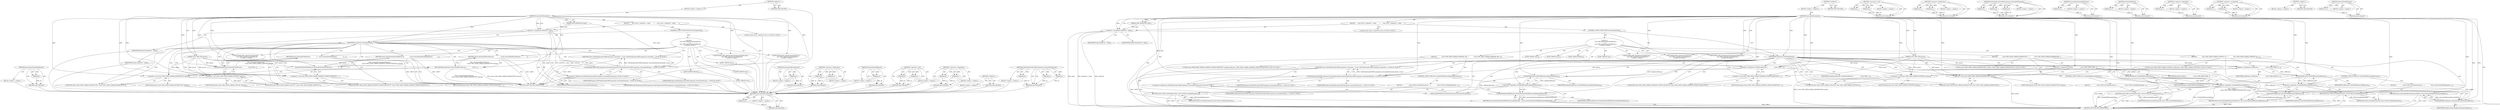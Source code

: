 digraph "internalSetVp8Params" {
vulnerable_89 [label=<(METHOD,internalSetAndroidVp8Params)>];
vulnerable_90 [label=<(PARAM,p1)>];
vulnerable_91 [label=<(BLOCK,&lt;empty&gt;,&lt;empty&gt;)>];
vulnerable_92 [label=<(METHOD_RETURN,ANY)>];
vulnerable_6 [label=<(METHOD,&lt;global&gt;)<SUB>1</SUB>>];
vulnerable_7 [label=<(BLOCK,&lt;empty&gt;,&lt;empty&gt;)<SUB>1</SUB>>];
vulnerable_8 [label=<(METHOD,internalSetParameter)<SUB>1</SUB>>];
vulnerable_9 [label=<(PARAM,OMX_INDEXTYPE index)<SUB>1</SUB>>];
vulnerable_10 [label=<(PARAM,const OMX_PTR param)<SUB>2</SUB>>];
vulnerable_11 [label=<(BLOCK,{

     const int32_t indexFull = index;
 
    ...,{

     const int32_t indexFull = index;
 
    ...)<SUB>2</SUB>>];
vulnerable_12 [label="<(LOCAL,const int32_t indexFull: int32_t)<SUB>4</SUB>>"];
vulnerable_13 [label=<(&lt;operator&gt;.assignment,indexFull = index)<SUB>4</SUB>>];
vulnerable_14 [label=<(IDENTIFIER,indexFull,indexFull = index)<SUB>4</SUB>>];
vulnerable_15 [label=<(IDENTIFIER,index,indexFull = index)<SUB>4</SUB>>];
vulnerable_16 [label=<(CONTROL_STRUCTURE,SWITCH,switch(indexFull))<SUB>6</SUB>>];
vulnerable_17 [label=<(IDENTIFIER,indexFull,switch(indexFull))<SUB>6</SUB>>];
vulnerable_18 [label="<(BLOCK,{
        case OMX_IndexParamVideoBitrate:
    ...,{
        case OMX_IndexParamVideoBitrate:
    ...)<SUB>6</SUB>>"];
vulnerable_19 [label=<(JUMP_TARGET,case)<SUB>7</SUB>>];
vulnerable_20 [label="<(IDENTIFIER,OMX_IndexParamVideoBitrate,{
        case OMX_IndexParamVideoBitrate:
    ...)<SUB>7</SUB>>"];
vulnerable_21 [label=<(RETURN,return internalSetBitrateParams(
              ...,return internalSetBitrateParams(
              ...)<SUB>8</SUB>>];
vulnerable_22 [label=<(internalSetBitrateParams,internalSetBitrateParams(
                (cons...)<SUB>8</SUB>>];
vulnerable_23 [label=<(&lt;operator&gt;.cast,(const OMX_VIDEO_PARAM_BITRATETYPE *)param)<SUB>9</SUB>>];
vulnerable_24 [label=<(UNKNOWN,const OMX_VIDEO_PARAM_BITRATETYPE *,const OMX_VIDEO_PARAM_BITRATETYPE *)<SUB>9</SUB>>];
vulnerable_25 [label=<(IDENTIFIER,param,(const OMX_VIDEO_PARAM_BITRATETYPE *)param)<SUB>9</SUB>>];
vulnerable_26 [label=<(JUMP_TARGET,case)<SUB>11</SUB>>];
vulnerable_27 [label="<(IDENTIFIER,OMX_IndexParamVideoVp8,{
        case OMX_IndexParamVideoBitrate:
    ...)<SUB>11</SUB>>"];
vulnerable_28 [label=<(RETURN,return internalSetVp8Params(
                (c...,return internalSetVp8Params(
                (c...)<SUB>12</SUB>>];
vulnerable_29 [label=<(internalSetVp8Params,internalSetVp8Params(
                (const OM...)<SUB>12</SUB>>];
vulnerable_30 [label=<(&lt;operator&gt;.cast,(const OMX_VIDEO_PARAM_VP8TYPE *)param)<SUB>13</SUB>>];
vulnerable_31 [label=<(UNKNOWN,const OMX_VIDEO_PARAM_VP8TYPE *,const OMX_VIDEO_PARAM_VP8TYPE *)<SUB>13</SUB>>];
vulnerable_32 [label=<(IDENTIFIER,param,(const OMX_VIDEO_PARAM_VP8TYPE *)param)<SUB>13</SUB>>];
vulnerable_33 [label=<(JUMP_TARGET,case)<SUB>15</SUB>>];
vulnerable_34 [label="<(IDENTIFIER,OMX_IndexParamVideoAndroidVp8Encoder,{
        case OMX_IndexParamVideoBitrate:
    ...)<SUB>15</SUB>>"];
vulnerable_35 [label=<(RETURN,return internalSetAndroidVp8Params(
           ...,return internalSetAndroidVp8Params(
           ...)<SUB>16</SUB>>];
vulnerable_36 [label=<(internalSetAndroidVp8Params,internalSetAndroidVp8Params(
                (c...)<SUB>16</SUB>>];
vulnerable_37 [label=<(&lt;operator&gt;.cast,(const OMX_VIDEO_PARAM_ANDROID_VP8ENCODERTYPE *...)<SUB>17</SUB>>];
vulnerable_38 [label=<(UNKNOWN,const OMX_VIDEO_PARAM_ANDROID_VP8ENCODERTYPE *,const OMX_VIDEO_PARAM_ANDROID_VP8ENCODERTYPE *)<SUB>17</SUB>>];
vulnerable_39 [label=<(IDENTIFIER,param,(const OMX_VIDEO_PARAM_ANDROID_VP8ENCODERTYPE *...)<SUB>17</SUB>>];
vulnerable_40 [label=<(JUMP_TARGET,default)<SUB>19</SUB>>];
vulnerable_41 [label="<(RETURN,return SoftVideoEncoderOMXComponent::internalSe...,return SoftVideoEncoderOMXComponent::internalSe...)<SUB>20</SUB>>"];
vulnerable_42 [label="<(SoftVideoEncoderOMXComponent.internalSetParameter,SoftVideoEncoderOMXComponent::internalSetParame...)<SUB>20</SUB>>"];
vulnerable_43 [label="<(&lt;operator&gt;.fieldAccess,SoftVideoEncoderOMXComponent::internalSetParameter)<SUB>20</SUB>>"];
vulnerable_44 [label="<(IDENTIFIER,SoftVideoEncoderOMXComponent,SoftVideoEncoderOMXComponent::internalSetParame...)<SUB>20</SUB>>"];
vulnerable_45 [label=<(FIELD_IDENTIFIER,internalSetParameter,internalSetParameter)<SUB>20</SUB>>];
vulnerable_46 [label="<(IDENTIFIER,index,SoftVideoEncoderOMXComponent::internalSetParame...)<SUB>20</SUB>>"];
vulnerable_47 [label="<(IDENTIFIER,param,SoftVideoEncoderOMXComponent::internalSetParame...)<SUB>20</SUB>>"];
vulnerable_48 [label=<(METHOD_RETURN,OMX_ERRORTYPE)<SUB>1</SUB>>];
vulnerable_50 [label=<(METHOD_RETURN,ANY)<SUB>1</SUB>>];
vulnerable_76 [label=<(METHOD,internalSetBitrateParams)>];
vulnerable_77 [label=<(PARAM,p1)>];
vulnerable_78 [label=<(BLOCK,&lt;empty&gt;,&lt;empty&gt;)>];
vulnerable_79 [label=<(METHOD_RETURN,ANY)>];
vulnerable_99 [label=<(METHOD,&lt;operator&gt;.fieldAccess)>];
vulnerable_100 [label=<(PARAM,p1)>];
vulnerable_101 [label=<(PARAM,p2)>];
vulnerable_102 [label=<(BLOCK,&lt;empty&gt;,&lt;empty&gt;)>];
vulnerable_103 [label=<(METHOD_RETURN,ANY)>];
vulnerable_85 [label=<(METHOD,internalSetVp8Params)>];
vulnerable_86 [label=<(PARAM,p1)>];
vulnerable_87 [label=<(BLOCK,&lt;empty&gt;,&lt;empty&gt;)>];
vulnerable_88 [label=<(METHOD_RETURN,ANY)>];
vulnerable_80 [label=<(METHOD,&lt;operator&gt;.cast)>];
vulnerable_81 [label=<(PARAM,p1)>];
vulnerable_82 [label=<(PARAM,p2)>];
vulnerable_83 [label=<(BLOCK,&lt;empty&gt;,&lt;empty&gt;)>];
vulnerable_84 [label=<(METHOD_RETURN,ANY)>];
vulnerable_71 [label=<(METHOD,&lt;operator&gt;.assignment)>];
vulnerable_72 [label=<(PARAM,p1)>];
vulnerable_73 [label=<(PARAM,p2)>];
vulnerable_74 [label=<(BLOCK,&lt;empty&gt;,&lt;empty&gt;)>];
vulnerable_75 [label=<(METHOD_RETURN,ANY)>];
vulnerable_65 [label=<(METHOD,&lt;global&gt;)<SUB>1</SUB>>];
vulnerable_66 [label=<(BLOCK,&lt;empty&gt;,&lt;empty&gt;)>];
vulnerable_67 [label=<(METHOD_RETURN,ANY)>];
vulnerable_93 [label=<(METHOD,SoftVideoEncoderOMXComponent.internalSetParameter)>];
vulnerable_94 [label=<(PARAM,p1)>];
vulnerable_95 [label=<(PARAM,p2)>];
vulnerable_96 [label=<(PARAM,p3)>];
vulnerable_97 [label=<(BLOCK,&lt;empty&gt;,&lt;empty&gt;)>];
vulnerable_98 [label=<(METHOD_RETURN,ANY)>];
fixed_131 [label=<(METHOD,internalSetBitrateParams)>];
fixed_132 [label=<(PARAM,p1)>];
fixed_133 [label=<(BLOCK,&lt;empty&gt;,&lt;empty&gt;)>];
fixed_134 [label=<(METHOD_RETURN,ANY)>];
fixed_6 [label=<(METHOD,&lt;global&gt;)<SUB>1</SUB>>];
fixed_7 [label=<(BLOCK,&lt;empty&gt;,&lt;empty&gt;)<SUB>1</SUB>>];
fixed_8 [label=<(METHOD,internalSetParameter)<SUB>1</SUB>>];
fixed_9 [label=<(PARAM,OMX_INDEXTYPE index)<SUB>1</SUB>>];
fixed_10 [label=<(PARAM,const OMX_PTR param)<SUB>2</SUB>>];
fixed_11 [label=<(BLOCK,{

     const int32_t indexFull = index;
 
    ...,{

     const int32_t indexFull = index;
 
    ...)<SUB>2</SUB>>];
fixed_12 [label="<(LOCAL,const int32_t indexFull: int32_t)<SUB>4</SUB>>"];
fixed_13 [label=<(&lt;operator&gt;.assignment,indexFull = index)<SUB>4</SUB>>];
fixed_14 [label=<(IDENTIFIER,indexFull,indexFull = index)<SUB>4</SUB>>];
fixed_15 [label=<(IDENTIFIER,index,indexFull = index)<SUB>4</SUB>>];
fixed_16 [label=<(CONTROL_STRUCTURE,SWITCH,switch(indexFull))<SUB>6</SUB>>];
fixed_17 [label=<(IDENTIFIER,indexFull,switch(indexFull))<SUB>6</SUB>>];
fixed_18 [label="<(BLOCK,{
        case OMX_IndexParamVideoBitrate: {
  ...,{
        case OMX_IndexParamVideoBitrate: {
  ...)<SUB>6</SUB>>"];
fixed_19 [label=<(JUMP_TARGET,case)<SUB>7</SUB>>];
fixed_20 [label="<(IDENTIFIER,OMX_IndexParamVideoBitrate,{
        case OMX_IndexParamVideoBitrate: {
  ...)<SUB>7</SUB>>"];
fixed_21 [label=<(BLOCK,{
            const OMX_VIDEO_PARAM_BITRATETYPE...,{
            const OMX_VIDEO_PARAM_BITRATETYPE...)<SUB>7</SUB>>];
fixed_22 [label="<(LOCAL,const OMX_VIDEO_PARAM_BITRATETYPE* bitRate: OMX_VIDEO_PARAM_BITRATETYPE*)<SUB>8</SUB>>"];
fixed_23 [label=<(&lt;operator&gt;.assignment,*bitRate =
                (const OMX_VIDEO_PAR...)<SUB>8</SUB>>];
fixed_24 [label=<(IDENTIFIER,bitRate,*bitRate =
                (const OMX_VIDEO_PAR...)<SUB>8</SUB>>];
fixed_25 [label=<(&lt;operator&gt;.cast,(const OMX_VIDEO_PARAM_BITRATETYPE*) param)<SUB>9</SUB>>];
fixed_26 [label=<(UNKNOWN,const OMX_VIDEO_PARAM_BITRATETYPE*,const OMX_VIDEO_PARAM_BITRATETYPE*)<SUB>9</SUB>>];
fixed_27 [label=<(IDENTIFIER,param,(const OMX_VIDEO_PARAM_BITRATETYPE*) param)<SUB>9</SUB>>];
fixed_28 [label=<(CONTROL_STRUCTURE,IF,if (!isValidOMXParam(bitRate)))<SUB>11</SUB>>];
fixed_29 [label=<(&lt;operator&gt;.logicalNot,!isValidOMXParam(bitRate))<SUB>11</SUB>>];
fixed_30 [label=<(isValidOMXParam,isValidOMXParam(bitRate))<SUB>11</SUB>>];
fixed_31 [label=<(IDENTIFIER,bitRate,isValidOMXParam(bitRate))<SUB>11</SUB>>];
fixed_32 [label=<(BLOCK,{
                return OMX_ErrorBadParameter;...,{
                return OMX_ErrorBadParameter;...)<SUB>11</SUB>>];
fixed_33 [label=<(RETURN,return OMX_ErrorBadParameter;,return OMX_ErrorBadParameter;)<SUB>12</SUB>>];
fixed_34 [label=<(IDENTIFIER,OMX_ErrorBadParameter,return OMX_ErrorBadParameter;)<SUB>12</SUB>>];
fixed_35 [label=<(RETURN,return internalSetBitrateParams(bitRate);,return internalSetBitrateParams(bitRate);)<SUB>15</SUB>>];
fixed_36 [label=<(internalSetBitrateParams,internalSetBitrateParams(bitRate))<SUB>15</SUB>>];
fixed_37 [label=<(IDENTIFIER,bitRate,internalSetBitrateParams(bitRate))<SUB>15</SUB>>];
fixed_38 [label=<(JUMP_TARGET,case)<SUB>18</SUB>>];
fixed_39 [label="<(IDENTIFIER,OMX_IndexParamVideoVp8,{
        case OMX_IndexParamVideoBitrate: {
  ...)<SUB>18</SUB>>"];
fixed_40 [label=<(BLOCK,{
            const OMX_VIDEO_PARAM_VP8TYPE *vp...,{
            const OMX_VIDEO_PARAM_VP8TYPE *vp...)<SUB>18</SUB>>];
fixed_41 [label="<(LOCAL,const OMX_VIDEO_PARAM_VP8TYPE* vp8Params: OMX_VIDEO_PARAM_VP8TYPE*)<SUB>19</SUB>>"];
fixed_42 [label=<(&lt;operator&gt;.assignment,*vp8Params =
                (const OMX_VIDEO_P...)<SUB>19</SUB>>];
fixed_43 [label=<(IDENTIFIER,vp8Params,*vp8Params =
                (const OMX_VIDEO_P...)<SUB>19</SUB>>];
fixed_44 [label=<(&lt;operator&gt;.cast,(const OMX_VIDEO_PARAM_VP8TYPE*) param)<SUB>20</SUB>>];
fixed_45 [label=<(UNKNOWN,const OMX_VIDEO_PARAM_VP8TYPE*,const OMX_VIDEO_PARAM_VP8TYPE*)<SUB>20</SUB>>];
fixed_46 [label=<(IDENTIFIER,param,(const OMX_VIDEO_PARAM_VP8TYPE*) param)<SUB>20</SUB>>];
fixed_47 [label=<(CONTROL_STRUCTURE,IF,if (!isValidOMXParam(vp8Params)))<SUB>22</SUB>>];
fixed_48 [label=<(&lt;operator&gt;.logicalNot,!isValidOMXParam(vp8Params))<SUB>22</SUB>>];
fixed_49 [label=<(isValidOMXParam,isValidOMXParam(vp8Params))<SUB>22</SUB>>];
fixed_50 [label=<(IDENTIFIER,vp8Params,isValidOMXParam(vp8Params))<SUB>22</SUB>>];
fixed_51 [label=<(BLOCK,{
                return OMX_ErrorBadParameter;...,{
                return OMX_ErrorBadParameter;...)<SUB>22</SUB>>];
fixed_52 [label=<(RETURN,return OMX_ErrorBadParameter;,return OMX_ErrorBadParameter;)<SUB>23</SUB>>];
fixed_53 [label=<(IDENTIFIER,OMX_ErrorBadParameter,return OMX_ErrorBadParameter;)<SUB>23</SUB>>];
fixed_54 [label=<(RETURN,return internalSetVp8Params(vp8Params);,return internalSetVp8Params(vp8Params);)<SUB>26</SUB>>];
fixed_55 [label=<(internalSetVp8Params,internalSetVp8Params(vp8Params))<SUB>26</SUB>>];
fixed_56 [label=<(IDENTIFIER,vp8Params,internalSetVp8Params(vp8Params))<SUB>26</SUB>>];
fixed_57 [label=<(JUMP_TARGET,case)<SUB>29</SUB>>];
fixed_58 [label="<(IDENTIFIER,OMX_IndexParamVideoAndroidVp8Encoder,{
        case OMX_IndexParamVideoBitrate: {
  ...)<SUB>29</SUB>>"];
fixed_59 [label=<(BLOCK,{
            const OMX_VIDEO_PARAM_ANDROID_VP8...,{
            const OMX_VIDEO_PARAM_ANDROID_VP8...)<SUB>29</SUB>>];
fixed_60 [label="<(LOCAL,const OMX_VIDEO_PARAM_ANDROID_VP8ENCODERTYPE* vp8AndroidParams: OMX_VIDEO_PARAM_ANDROID_VP8ENCODERTYPE*)<SUB>30</SUB>>"];
fixed_61 [label=<(&lt;operator&gt;.assignment,*vp8AndroidParams =
                (const OMX_...)<SUB>30</SUB>>];
fixed_62 [label=<(IDENTIFIER,vp8AndroidParams,*vp8AndroidParams =
                (const OMX_...)<SUB>30</SUB>>];
fixed_63 [label=<(&lt;operator&gt;.cast,(const OMX_VIDEO_PARAM_ANDROID_VP8ENCODERTYPE*)...)<SUB>31</SUB>>];
fixed_64 [label=<(UNKNOWN,const OMX_VIDEO_PARAM_ANDROID_VP8ENCODERTYPE*,const OMX_VIDEO_PARAM_ANDROID_VP8ENCODERTYPE*)<SUB>31</SUB>>];
fixed_65 [label=<(IDENTIFIER,param,(const OMX_VIDEO_PARAM_ANDROID_VP8ENCODERTYPE*)...)<SUB>31</SUB>>];
fixed_66 [label=<(CONTROL_STRUCTURE,IF,if (!isValidOMXParam(vp8AndroidParams)))<SUB>33</SUB>>];
fixed_67 [label=<(&lt;operator&gt;.logicalNot,!isValidOMXParam(vp8AndroidParams))<SUB>33</SUB>>];
fixed_68 [label=<(isValidOMXParam,isValidOMXParam(vp8AndroidParams))<SUB>33</SUB>>];
fixed_69 [label=<(IDENTIFIER,vp8AndroidParams,isValidOMXParam(vp8AndroidParams))<SUB>33</SUB>>];
fixed_70 [label=<(BLOCK,{
                return OMX_ErrorBadParameter;...,{
                return OMX_ErrorBadParameter;...)<SUB>33</SUB>>];
fixed_71 [label=<(RETURN,return OMX_ErrorBadParameter;,return OMX_ErrorBadParameter;)<SUB>34</SUB>>];
fixed_72 [label=<(IDENTIFIER,OMX_ErrorBadParameter,return OMX_ErrorBadParameter;)<SUB>34</SUB>>];
fixed_73 [label=<(RETURN,return internalSetAndroidVp8Params(vp8AndroidPa...,return internalSetAndroidVp8Params(vp8AndroidPa...)<SUB>37</SUB>>];
fixed_74 [label=<(internalSetAndroidVp8Params,internalSetAndroidVp8Params(vp8AndroidParams))<SUB>37</SUB>>];
fixed_75 [label=<(IDENTIFIER,vp8AndroidParams,internalSetAndroidVp8Params(vp8AndroidParams))<SUB>37</SUB>>];
fixed_76 [label=<(JUMP_TARGET,default)<SUB>40</SUB>>];
fixed_77 [label="<(RETURN,return SoftVideoEncoderOMXComponent::internalSe...,return SoftVideoEncoderOMXComponent::internalSe...)<SUB>41</SUB>>"];
fixed_78 [label="<(SoftVideoEncoderOMXComponent.internalSetParameter,SoftVideoEncoderOMXComponent::internalSetParame...)<SUB>41</SUB>>"];
fixed_79 [label="<(&lt;operator&gt;.fieldAccess,SoftVideoEncoderOMXComponent::internalSetParameter)<SUB>41</SUB>>"];
fixed_80 [label="<(IDENTIFIER,SoftVideoEncoderOMXComponent,SoftVideoEncoderOMXComponent::internalSetParame...)<SUB>41</SUB>>"];
fixed_81 [label=<(FIELD_IDENTIFIER,internalSetParameter,internalSetParameter)<SUB>41</SUB>>];
fixed_82 [label="<(IDENTIFIER,index,SoftVideoEncoderOMXComponent::internalSetParame...)<SUB>41</SUB>>"];
fixed_83 [label="<(IDENTIFIER,param,SoftVideoEncoderOMXComponent::internalSetParame...)<SUB>41</SUB>>"];
fixed_84 [label=<(METHOD_RETURN,OMX_ERRORTYPE)<SUB>1</SUB>>];
fixed_86 [label=<(METHOD_RETURN,ANY)<SUB>1</SUB>>];
fixed_118 [label=<(METHOD,&lt;operator&gt;.cast)>];
fixed_119 [label=<(PARAM,p1)>];
fixed_120 [label=<(PARAM,p2)>];
fixed_121 [label=<(BLOCK,&lt;empty&gt;,&lt;empty&gt;)>];
fixed_122 [label=<(METHOD_RETURN,ANY)>];
fixed_149 [label=<(METHOD,&lt;operator&gt;.fieldAccess)>];
fixed_150 [label=<(PARAM,p1)>];
fixed_151 [label=<(PARAM,p2)>];
fixed_152 [label=<(BLOCK,&lt;empty&gt;,&lt;empty&gt;)>];
fixed_153 [label=<(METHOD_RETURN,ANY)>];
fixed_143 [label=<(METHOD,SoftVideoEncoderOMXComponent.internalSetParameter)>];
fixed_144 [label=<(PARAM,p1)>];
fixed_145 [label=<(PARAM,p2)>];
fixed_146 [label=<(PARAM,p3)>];
fixed_147 [label=<(BLOCK,&lt;empty&gt;,&lt;empty&gt;)>];
fixed_148 [label=<(METHOD_RETURN,ANY)>];
fixed_139 [label=<(METHOD,internalSetAndroidVp8Params)>];
fixed_140 [label=<(PARAM,p1)>];
fixed_141 [label=<(BLOCK,&lt;empty&gt;,&lt;empty&gt;)>];
fixed_142 [label=<(METHOD_RETURN,ANY)>];
fixed_127 [label=<(METHOD,isValidOMXParam)>];
fixed_128 [label=<(PARAM,p1)>];
fixed_129 [label=<(BLOCK,&lt;empty&gt;,&lt;empty&gt;)>];
fixed_130 [label=<(METHOD_RETURN,ANY)>];
fixed_123 [label=<(METHOD,&lt;operator&gt;.logicalNot)>];
fixed_124 [label=<(PARAM,p1)>];
fixed_125 [label=<(BLOCK,&lt;empty&gt;,&lt;empty&gt;)>];
fixed_126 [label=<(METHOD_RETURN,ANY)>];
fixed_113 [label=<(METHOD,&lt;operator&gt;.assignment)>];
fixed_114 [label=<(PARAM,p1)>];
fixed_115 [label=<(PARAM,p2)>];
fixed_116 [label=<(BLOCK,&lt;empty&gt;,&lt;empty&gt;)>];
fixed_117 [label=<(METHOD_RETURN,ANY)>];
fixed_107 [label=<(METHOD,&lt;global&gt;)<SUB>1</SUB>>];
fixed_108 [label=<(BLOCK,&lt;empty&gt;,&lt;empty&gt;)>];
fixed_109 [label=<(METHOD_RETURN,ANY)>];
fixed_135 [label=<(METHOD,internalSetVp8Params)>];
fixed_136 [label=<(PARAM,p1)>];
fixed_137 [label=<(BLOCK,&lt;empty&gt;,&lt;empty&gt;)>];
fixed_138 [label=<(METHOD_RETURN,ANY)>];
vulnerable_89 -> vulnerable_90  [key=0, label="AST: "];
vulnerable_89 -> vulnerable_90  [key=1, label="DDG: "];
vulnerable_89 -> vulnerable_91  [key=0, label="AST: "];
vulnerable_89 -> vulnerable_92  [key=0, label="AST: "];
vulnerable_89 -> vulnerable_92  [key=1, label="CFG: "];
vulnerable_90 -> vulnerable_92  [key=0, label="DDG: p1"];
vulnerable_91 -> fixed_131  [key=0];
vulnerable_92 -> fixed_131  [key=0];
vulnerable_6 -> vulnerable_7  [key=0, label="AST: "];
vulnerable_6 -> vulnerable_50  [key=0, label="AST: "];
vulnerable_6 -> vulnerable_50  [key=1, label="CFG: "];
vulnerable_7 -> vulnerable_8  [key=0, label="AST: "];
vulnerable_8 -> vulnerable_9  [key=0, label="AST: "];
vulnerable_8 -> vulnerable_9  [key=1, label="DDG: "];
vulnerable_8 -> vulnerable_10  [key=0, label="AST: "];
vulnerable_8 -> vulnerable_10  [key=1, label="DDG: "];
vulnerable_8 -> vulnerable_11  [key=0, label="AST: "];
vulnerable_8 -> vulnerable_48  [key=0, label="AST: "];
vulnerable_8 -> vulnerable_13  [key=0, label="CFG: "];
vulnerable_8 -> vulnerable_13  [key=1, label="DDG: "];
vulnerable_8 -> vulnerable_17  [key=0, label="DDG: "];
vulnerable_8 -> vulnerable_20  [key=0, label="DDG: "];
vulnerable_8 -> vulnerable_27  [key=0, label="DDG: "];
vulnerable_8 -> vulnerable_34  [key=0, label="DDG: "];
vulnerable_8 -> vulnerable_22  [key=0, label="DDG: "];
vulnerable_8 -> vulnerable_29  [key=0, label="DDG: "];
vulnerable_8 -> vulnerable_36  [key=0, label="DDG: "];
vulnerable_8 -> vulnerable_42  [key=0, label="DDG: "];
vulnerable_8 -> vulnerable_23  [key=0, label="DDG: "];
vulnerable_8 -> vulnerable_30  [key=0, label="DDG: "];
vulnerable_8 -> vulnerable_37  [key=0, label="DDG: "];
vulnerable_9 -> vulnerable_13  [key=0, label="DDG: index"];
vulnerable_9 -> vulnerable_42  [key=0, label="DDG: index"];
vulnerable_10 -> vulnerable_22  [key=0, label="DDG: param"];
vulnerable_10 -> vulnerable_29  [key=0, label="DDG: param"];
vulnerable_10 -> vulnerable_36  [key=0, label="DDG: param"];
vulnerable_10 -> vulnerable_42  [key=0, label="DDG: param"];
vulnerable_10 -> vulnerable_23  [key=0, label="DDG: param"];
vulnerable_10 -> vulnerable_30  [key=0, label="DDG: param"];
vulnerable_10 -> vulnerable_37  [key=0, label="DDG: param"];
vulnerable_11 -> vulnerable_12  [key=0, label="AST: "];
vulnerable_11 -> vulnerable_13  [key=0, label="AST: "];
vulnerable_11 -> vulnerable_16  [key=0, label="AST: "];
vulnerable_12 -> fixed_131  [key=0];
vulnerable_13 -> vulnerable_14  [key=0, label="AST: "];
vulnerable_13 -> vulnerable_15  [key=0, label="AST: "];
vulnerable_13 -> vulnerable_17  [key=0, label="CFG: "];
vulnerable_13 -> vulnerable_48  [key=0, label="DDG: indexFull"];
vulnerable_13 -> vulnerable_48  [key=1, label="DDG: index"];
vulnerable_13 -> vulnerable_48  [key=2, label="DDG: indexFull = index"];
vulnerable_14 -> fixed_131  [key=0];
vulnerable_15 -> fixed_131  [key=0];
vulnerable_16 -> vulnerable_17  [key=0, label="AST: "];
vulnerable_16 -> vulnerable_18  [key=0, label="AST: "];
vulnerable_17 -> vulnerable_24  [key=0, label="CFG: "];
vulnerable_17 -> vulnerable_24  [key=1, label="CDG: "];
vulnerable_17 -> vulnerable_31  [key=0, label="CFG: "];
vulnerable_17 -> vulnerable_31  [key=1, label="CDG: "];
vulnerable_17 -> vulnerable_38  [key=0, label="CFG: "];
vulnerable_17 -> vulnerable_38  [key=1, label="CDG: "];
vulnerable_17 -> vulnerable_45  [key=0, label="CFG: "];
vulnerable_17 -> vulnerable_45  [key=1, label="CDG: "];
vulnerable_17 -> vulnerable_30  [key=0, label="CDG: "];
vulnerable_17 -> vulnerable_21  [key=0, label="CDG: "];
vulnerable_17 -> vulnerable_42  [key=0, label="CDG: "];
vulnerable_17 -> vulnerable_23  [key=0, label="CDG: "];
vulnerable_17 -> vulnerable_28  [key=0, label="CDG: "];
vulnerable_17 -> vulnerable_36  [key=0, label="CDG: "];
vulnerable_17 -> vulnerable_37  [key=0, label="CDG: "];
vulnerable_17 -> vulnerable_22  [key=0, label="CDG: "];
vulnerable_17 -> vulnerable_41  [key=0, label="CDG: "];
vulnerable_17 -> vulnerable_29  [key=0, label="CDG: "];
vulnerable_17 -> vulnerable_35  [key=0, label="CDG: "];
vulnerable_17 -> vulnerable_43  [key=0, label="CDG: "];
vulnerable_18 -> vulnerable_19  [key=0, label="AST: "];
vulnerable_18 -> vulnerable_20  [key=0, label="AST: "];
vulnerable_18 -> vulnerable_21  [key=0, label="AST: "];
vulnerable_18 -> vulnerable_26  [key=0, label="AST: "];
vulnerable_18 -> vulnerable_27  [key=0, label="AST: "];
vulnerable_18 -> vulnerable_28  [key=0, label="AST: "];
vulnerable_18 -> vulnerable_33  [key=0, label="AST: "];
vulnerable_18 -> vulnerable_34  [key=0, label="AST: "];
vulnerable_18 -> vulnerable_35  [key=0, label="AST: "];
vulnerable_18 -> vulnerable_40  [key=0, label="AST: "];
vulnerable_18 -> vulnerable_41  [key=0, label="AST: "];
vulnerable_19 -> fixed_131  [key=0];
vulnerable_20 -> fixed_131  [key=0];
vulnerable_21 -> vulnerable_22  [key=0, label="AST: "];
vulnerable_21 -> vulnerable_48  [key=0, label="CFG: "];
vulnerable_21 -> vulnerable_48  [key=1, label="DDG: &lt;RET&gt;"];
vulnerable_22 -> vulnerable_23  [key=0, label="AST: "];
vulnerable_22 -> vulnerable_21  [key=0, label="CFG: "];
vulnerable_22 -> vulnerable_21  [key=1, label="DDG: internalSetBitrateParams(
                (const OMX_VIDEO_PARAM_BITRATETYPE *)param)"];
vulnerable_22 -> vulnerable_48  [key=0, label="DDG: (const OMX_VIDEO_PARAM_BITRATETYPE *)param"];
vulnerable_22 -> vulnerable_48  [key=1, label="DDG: internalSetBitrateParams(
                (const OMX_VIDEO_PARAM_BITRATETYPE *)param)"];
vulnerable_23 -> vulnerable_24  [key=0, label="AST: "];
vulnerable_23 -> vulnerable_25  [key=0, label="AST: "];
vulnerable_23 -> vulnerable_22  [key=0, label="CFG: "];
vulnerable_23 -> vulnerable_48  [key=0, label="DDG: param"];
vulnerable_24 -> vulnerable_23  [key=0, label="CFG: "];
vulnerable_25 -> fixed_131  [key=0];
vulnerable_26 -> fixed_131  [key=0];
vulnerable_27 -> fixed_131  [key=0];
vulnerable_28 -> vulnerable_29  [key=0, label="AST: "];
vulnerable_28 -> vulnerable_48  [key=0, label="CFG: "];
vulnerable_28 -> vulnerable_48  [key=1, label="DDG: &lt;RET&gt;"];
vulnerable_29 -> vulnerable_30  [key=0, label="AST: "];
vulnerable_29 -> vulnerable_28  [key=0, label="CFG: "];
vulnerable_29 -> vulnerable_28  [key=1, label="DDG: internalSetVp8Params(
                (const OMX_VIDEO_PARAM_VP8TYPE *)param)"];
vulnerable_30 -> vulnerable_31  [key=0, label="AST: "];
vulnerable_30 -> vulnerable_32  [key=0, label="AST: "];
vulnerable_30 -> vulnerable_29  [key=0, label="CFG: "];
vulnerable_31 -> vulnerable_30  [key=0, label="CFG: "];
vulnerable_32 -> fixed_131  [key=0];
vulnerable_33 -> fixed_131  [key=0];
vulnerable_34 -> fixed_131  [key=0];
vulnerable_35 -> vulnerable_36  [key=0, label="AST: "];
vulnerable_35 -> vulnerable_48  [key=0, label="CFG: "];
vulnerable_35 -> vulnerable_48  [key=1, label="DDG: &lt;RET&gt;"];
vulnerable_36 -> vulnerable_37  [key=0, label="AST: "];
vulnerable_36 -> vulnerable_35  [key=0, label="CFG: "];
vulnerable_36 -> vulnerable_35  [key=1, label="DDG: internalSetAndroidVp8Params(
                (const OMX_VIDEO_PARAM_ANDROID_VP8ENCODERTYPE *)param)"];
vulnerable_37 -> vulnerable_38  [key=0, label="AST: "];
vulnerable_37 -> vulnerable_39  [key=0, label="AST: "];
vulnerable_37 -> vulnerable_36  [key=0, label="CFG: "];
vulnerable_38 -> vulnerable_37  [key=0, label="CFG: "];
vulnerable_39 -> fixed_131  [key=0];
vulnerable_40 -> fixed_131  [key=0];
vulnerable_41 -> vulnerable_42  [key=0, label="AST: "];
vulnerable_41 -> vulnerable_48  [key=0, label="CFG: "];
vulnerable_41 -> vulnerable_48  [key=1, label="DDG: &lt;RET&gt;"];
vulnerable_42 -> vulnerable_43  [key=0, label="AST: "];
vulnerable_42 -> vulnerable_46  [key=0, label="AST: "];
vulnerable_42 -> vulnerable_47  [key=0, label="AST: "];
vulnerable_42 -> vulnerable_41  [key=0, label="CFG: "];
vulnerable_42 -> vulnerable_41  [key=1, label="DDG: SoftVideoEncoderOMXComponent::internalSetParameter(index, param)"];
vulnerable_43 -> vulnerable_44  [key=0, label="AST: "];
vulnerable_43 -> vulnerable_45  [key=0, label="AST: "];
vulnerable_43 -> vulnerable_42  [key=0, label="CFG: "];
vulnerable_44 -> fixed_131  [key=0];
vulnerable_45 -> vulnerable_43  [key=0, label="CFG: "];
vulnerable_46 -> fixed_131  [key=0];
vulnerable_47 -> fixed_131  [key=0];
vulnerable_48 -> fixed_131  [key=0];
vulnerable_50 -> fixed_131  [key=0];
vulnerable_76 -> vulnerable_77  [key=0, label="AST: "];
vulnerable_76 -> vulnerable_77  [key=1, label="DDG: "];
vulnerable_76 -> vulnerable_78  [key=0, label="AST: "];
vulnerable_76 -> vulnerable_79  [key=0, label="AST: "];
vulnerable_76 -> vulnerable_79  [key=1, label="CFG: "];
vulnerable_77 -> vulnerable_79  [key=0, label="DDG: p1"];
vulnerable_78 -> fixed_131  [key=0];
vulnerable_79 -> fixed_131  [key=0];
vulnerable_99 -> vulnerable_100  [key=0, label="AST: "];
vulnerable_99 -> vulnerable_100  [key=1, label="DDG: "];
vulnerable_99 -> vulnerable_102  [key=0, label="AST: "];
vulnerable_99 -> vulnerable_101  [key=0, label="AST: "];
vulnerable_99 -> vulnerable_101  [key=1, label="DDG: "];
vulnerable_99 -> vulnerable_103  [key=0, label="AST: "];
vulnerable_99 -> vulnerable_103  [key=1, label="CFG: "];
vulnerable_100 -> vulnerable_103  [key=0, label="DDG: p1"];
vulnerable_101 -> vulnerable_103  [key=0, label="DDG: p2"];
vulnerable_102 -> fixed_131  [key=0];
vulnerable_103 -> fixed_131  [key=0];
vulnerable_85 -> vulnerable_86  [key=0, label="AST: "];
vulnerable_85 -> vulnerable_86  [key=1, label="DDG: "];
vulnerable_85 -> vulnerable_87  [key=0, label="AST: "];
vulnerable_85 -> vulnerable_88  [key=0, label="AST: "];
vulnerable_85 -> vulnerable_88  [key=1, label="CFG: "];
vulnerable_86 -> vulnerable_88  [key=0, label="DDG: p1"];
vulnerable_87 -> fixed_131  [key=0];
vulnerable_88 -> fixed_131  [key=0];
vulnerable_80 -> vulnerable_81  [key=0, label="AST: "];
vulnerable_80 -> vulnerable_81  [key=1, label="DDG: "];
vulnerable_80 -> vulnerable_83  [key=0, label="AST: "];
vulnerable_80 -> vulnerable_82  [key=0, label="AST: "];
vulnerable_80 -> vulnerable_82  [key=1, label="DDG: "];
vulnerable_80 -> vulnerable_84  [key=0, label="AST: "];
vulnerable_80 -> vulnerable_84  [key=1, label="CFG: "];
vulnerable_81 -> vulnerable_84  [key=0, label="DDG: p1"];
vulnerable_82 -> vulnerable_84  [key=0, label="DDG: p2"];
vulnerable_83 -> fixed_131  [key=0];
vulnerable_84 -> fixed_131  [key=0];
vulnerable_71 -> vulnerable_72  [key=0, label="AST: "];
vulnerable_71 -> vulnerable_72  [key=1, label="DDG: "];
vulnerable_71 -> vulnerable_74  [key=0, label="AST: "];
vulnerable_71 -> vulnerable_73  [key=0, label="AST: "];
vulnerable_71 -> vulnerable_73  [key=1, label="DDG: "];
vulnerable_71 -> vulnerable_75  [key=0, label="AST: "];
vulnerable_71 -> vulnerable_75  [key=1, label="CFG: "];
vulnerable_72 -> vulnerable_75  [key=0, label="DDG: p1"];
vulnerable_73 -> vulnerable_75  [key=0, label="DDG: p2"];
vulnerable_74 -> fixed_131  [key=0];
vulnerable_75 -> fixed_131  [key=0];
vulnerable_65 -> vulnerable_66  [key=0, label="AST: "];
vulnerable_65 -> vulnerable_67  [key=0, label="AST: "];
vulnerable_65 -> vulnerable_67  [key=1, label="CFG: "];
vulnerable_66 -> fixed_131  [key=0];
vulnerable_67 -> fixed_131  [key=0];
vulnerable_93 -> vulnerable_94  [key=0, label="AST: "];
vulnerable_93 -> vulnerable_94  [key=1, label="DDG: "];
vulnerable_93 -> vulnerable_97  [key=0, label="AST: "];
vulnerable_93 -> vulnerable_95  [key=0, label="AST: "];
vulnerable_93 -> vulnerable_95  [key=1, label="DDG: "];
vulnerable_93 -> vulnerable_98  [key=0, label="AST: "];
vulnerable_93 -> vulnerable_98  [key=1, label="CFG: "];
vulnerable_93 -> vulnerable_96  [key=0, label="AST: "];
vulnerable_93 -> vulnerable_96  [key=1, label="DDG: "];
vulnerable_94 -> vulnerable_98  [key=0, label="DDG: p1"];
vulnerable_95 -> vulnerable_98  [key=0, label="DDG: p2"];
vulnerable_96 -> vulnerable_98  [key=0, label="DDG: p3"];
vulnerable_97 -> fixed_131  [key=0];
vulnerable_98 -> fixed_131  [key=0];
fixed_131 -> fixed_132  [key=0, label="AST: "];
fixed_131 -> fixed_132  [key=1, label="DDG: "];
fixed_131 -> fixed_133  [key=0, label="AST: "];
fixed_131 -> fixed_134  [key=0, label="AST: "];
fixed_131 -> fixed_134  [key=1, label="CFG: "];
fixed_132 -> fixed_134  [key=0, label="DDG: p1"];
fixed_6 -> fixed_7  [key=0, label="AST: "];
fixed_6 -> fixed_86  [key=0, label="AST: "];
fixed_6 -> fixed_86  [key=1, label="CFG: "];
fixed_7 -> fixed_8  [key=0, label="AST: "];
fixed_8 -> fixed_9  [key=0, label="AST: "];
fixed_8 -> fixed_9  [key=1, label="DDG: "];
fixed_8 -> fixed_10  [key=0, label="AST: "];
fixed_8 -> fixed_10  [key=1, label="DDG: "];
fixed_8 -> fixed_11  [key=0, label="AST: "];
fixed_8 -> fixed_84  [key=0, label="AST: "];
fixed_8 -> fixed_13  [key=0, label="CFG: "];
fixed_8 -> fixed_13  [key=1, label="DDG: "];
fixed_8 -> fixed_17  [key=0, label="DDG: "];
fixed_8 -> fixed_20  [key=0, label="DDG: "];
fixed_8 -> fixed_39  [key=0, label="DDG: "];
fixed_8 -> fixed_58  [key=0, label="DDG: "];
fixed_8 -> fixed_23  [key=0, label="DDG: "];
fixed_8 -> fixed_42  [key=0, label="DDG: "];
fixed_8 -> fixed_61  [key=0, label="DDG: "];
fixed_8 -> fixed_78  [key=0, label="DDG: "];
fixed_8 -> fixed_25  [key=0, label="DDG: "];
fixed_8 -> fixed_33  [key=0, label="DDG: "];
fixed_8 -> fixed_36  [key=0, label="DDG: "];
fixed_8 -> fixed_44  [key=0, label="DDG: "];
fixed_8 -> fixed_52  [key=0, label="DDG: "];
fixed_8 -> fixed_55  [key=0, label="DDG: "];
fixed_8 -> fixed_63  [key=0, label="DDG: "];
fixed_8 -> fixed_71  [key=0, label="DDG: "];
fixed_8 -> fixed_74  [key=0, label="DDG: "];
fixed_8 -> fixed_30  [key=0, label="DDG: "];
fixed_8 -> fixed_34  [key=0, label="DDG: "];
fixed_8 -> fixed_49  [key=0, label="DDG: "];
fixed_8 -> fixed_53  [key=0, label="DDG: "];
fixed_8 -> fixed_68  [key=0, label="DDG: "];
fixed_8 -> fixed_72  [key=0, label="DDG: "];
fixed_9 -> fixed_13  [key=0, label="DDG: index"];
fixed_9 -> fixed_78  [key=0, label="DDG: index"];
fixed_10 -> fixed_23  [key=0, label="DDG: param"];
fixed_10 -> fixed_42  [key=0, label="DDG: param"];
fixed_10 -> fixed_61  [key=0, label="DDG: param"];
fixed_10 -> fixed_78  [key=0, label="DDG: param"];
fixed_10 -> fixed_25  [key=0, label="DDG: param"];
fixed_10 -> fixed_44  [key=0, label="DDG: param"];
fixed_10 -> fixed_63  [key=0, label="DDG: param"];
fixed_11 -> fixed_12  [key=0, label="AST: "];
fixed_11 -> fixed_13  [key=0, label="AST: "];
fixed_11 -> fixed_16  [key=0, label="AST: "];
fixed_13 -> fixed_14  [key=0, label="AST: "];
fixed_13 -> fixed_15  [key=0, label="AST: "];
fixed_13 -> fixed_17  [key=0, label="CFG: "];
fixed_13 -> fixed_84  [key=0, label="DDG: indexFull"];
fixed_13 -> fixed_84  [key=1, label="DDG: index"];
fixed_13 -> fixed_84  [key=2, label="DDG: indexFull = index"];
fixed_16 -> fixed_17  [key=0, label="AST: "];
fixed_16 -> fixed_18  [key=0, label="AST: "];
fixed_17 -> fixed_26  [key=0, label="CFG: "];
fixed_17 -> fixed_26  [key=1, label="CDG: "];
fixed_17 -> fixed_45  [key=0, label="CFG: "];
fixed_17 -> fixed_45  [key=1, label="CDG: "];
fixed_17 -> fixed_64  [key=0, label="CFG: "];
fixed_17 -> fixed_64  [key=1, label="CDG: "];
fixed_17 -> fixed_81  [key=0, label="CFG: "];
fixed_17 -> fixed_81  [key=1, label="CDG: "];
fixed_17 -> fixed_30  [key=0, label="CDG: "];
fixed_17 -> fixed_48  [key=0, label="CDG: "];
fixed_17 -> fixed_68  [key=0, label="CDG: "];
fixed_17 -> fixed_49  [key=0, label="CDG: "];
fixed_17 -> fixed_77  [key=0, label="CDG: "];
fixed_17 -> fixed_42  [key=0, label="CDG: "];
fixed_17 -> fixed_25  [key=0, label="CDG: "];
fixed_17 -> fixed_67  [key=0, label="CDG: "];
fixed_17 -> fixed_29  [key=0, label="CDG: "];
fixed_17 -> fixed_44  [key=0, label="CDG: "];
fixed_17 -> fixed_79  [key=0, label="CDG: "];
fixed_17 -> fixed_61  [key=0, label="CDG: "];
fixed_17 -> fixed_23  [key=0, label="CDG: "];
fixed_17 -> fixed_63  [key=0, label="CDG: "];
fixed_17 -> fixed_78  [key=0, label="CDG: "];
fixed_18 -> fixed_19  [key=0, label="AST: "];
fixed_18 -> fixed_20  [key=0, label="AST: "];
fixed_18 -> fixed_21  [key=0, label="AST: "];
fixed_18 -> fixed_38  [key=0, label="AST: "];
fixed_18 -> fixed_39  [key=0, label="AST: "];
fixed_18 -> fixed_40  [key=0, label="AST: "];
fixed_18 -> fixed_57  [key=0, label="AST: "];
fixed_18 -> fixed_58  [key=0, label="AST: "];
fixed_18 -> fixed_59  [key=0, label="AST: "];
fixed_18 -> fixed_76  [key=0, label="AST: "];
fixed_18 -> fixed_77  [key=0, label="AST: "];
fixed_21 -> fixed_22  [key=0, label="AST: "];
fixed_21 -> fixed_23  [key=0, label="AST: "];
fixed_21 -> fixed_28  [key=0, label="AST: "];
fixed_21 -> fixed_35  [key=0, label="AST: "];
fixed_23 -> fixed_24  [key=0, label="AST: "];
fixed_23 -> fixed_25  [key=0, label="AST: "];
fixed_23 -> fixed_30  [key=0, label="CFG: "];
fixed_23 -> fixed_30  [key=1, label="DDG: bitRate"];
fixed_23 -> fixed_84  [key=0, label="DDG: (const OMX_VIDEO_PARAM_BITRATETYPE*) param"];
fixed_23 -> fixed_84  [key=1, label="DDG: *bitRate =
                (const OMX_VIDEO_PARAM_BITRATETYPE*) param"];
fixed_25 -> fixed_26  [key=0, label="AST: "];
fixed_25 -> fixed_27  [key=0, label="AST: "];
fixed_25 -> fixed_23  [key=0, label="CFG: "];
fixed_25 -> fixed_84  [key=0, label="DDG: param"];
fixed_26 -> fixed_25  [key=0, label="CFG: "];
fixed_28 -> fixed_29  [key=0, label="AST: "];
fixed_28 -> fixed_32  [key=0, label="AST: "];
fixed_29 -> fixed_30  [key=0, label="AST: "];
fixed_29 -> fixed_33  [key=0, label="CFG: "];
fixed_29 -> fixed_33  [key=1, label="CDG: "];
fixed_29 -> fixed_36  [key=0, label="CFG: "];
fixed_29 -> fixed_36  [key=1, label="CDG: "];
fixed_29 -> fixed_84  [key=0, label="DDG: isValidOMXParam(bitRate)"];
fixed_29 -> fixed_84  [key=1, label="DDG: !isValidOMXParam(bitRate)"];
fixed_29 -> fixed_35  [key=0, label="CDG: "];
fixed_30 -> fixed_31  [key=0, label="AST: "];
fixed_30 -> fixed_29  [key=0, label="CFG: "];
fixed_30 -> fixed_29  [key=1, label="DDG: bitRate"];
fixed_30 -> fixed_84  [key=0, label="DDG: bitRate"];
fixed_30 -> fixed_36  [key=0, label="DDG: bitRate"];
fixed_32 -> fixed_33  [key=0, label="AST: "];
fixed_33 -> fixed_34  [key=0, label="AST: "];
fixed_33 -> fixed_84  [key=0, label="CFG: "];
fixed_33 -> fixed_84  [key=1, label="DDG: &lt;RET&gt;"];
fixed_34 -> fixed_33  [key=0, label="DDG: OMX_ErrorBadParameter"];
fixed_35 -> fixed_36  [key=0, label="AST: "];
fixed_35 -> fixed_84  [key=0, label="CFG: "];
fixed_35 -> fixed_84  [key=1, label="DDG: &lt;RET&gt;"];
fixed_36 -> fixed_37  [key=0, label="AST: "];
fixed_36 -> fixed_35  [key=0, label="CFG: "];
fixed_36 -> fixed_35  [key=1, label="DDG: internalSetBitrateParams(bitRate)"];
fixed_40 -> fixed_41  [key=0, label="AST: "];
fixed_40 -> fixed_42  [key=0, label="AST: "];
fixed_40 -> fixed_47  [key=0, label="AST: "];
fixed_40 -> fixed_54  [key=0, label="AST: "];
fixed_42 -> fixed_43  [key=0, label="AST: "];
fixed_42 -> fixed_44  [key=0, label="AST: "];
fixed_42 -> fixed_49  [key=0, label="CFG: "];
fixed_42 -> fixed_49  [key=1, label="DDG: vp8Params"];
fixed_44 -> fixed_45  [key=0, label="AST: "];
fixed_44 -> fixed_46  [key=0, label="AST: "];
fixed_44 -> fixed_42  [key=0, label="CFG: "];
fixed_45 -> fixed_44  [key=0, label="CFG: "];
fixed_47 -> fixed_48  [key=0, label="AST: "];
fixed_47 -> fixed_51  [key=0, label="AST: "];
fixed_48 -> fixed_49  [key=0, label="AST: "];
fixed_48 -> fixed_52  [key=0, label="CFG: "];
fixed_48 -> fixed_52  [key=1, label="CDG: "];
fixed_48 -> fixed_55  [key=0, label="CFG: "];
fixed_48 -> fixed_55  [key=1, label="CDG: "];
fixed_48 -> fixed_54  [key=0, label="CDG: "];
fixed_49 -> fixed_50  [key=0, label="AST: "];
fixed_49 -> fixed_48  [key=0, label="CFG: "];
fixed_49 -> fixed_48  [key=1, label="DDG: vp8Params"];
fixed_49 -> fixed_55  [key=0, label="DDG: vp8Params"];
fixed_51 -> fixed_52  [key=0, label="AST: "];
fixed_52 -> fixed_53  [key=0, label="AST: "];
fixed_52 -> fixed_84  [key=0, label="CFG: "];
fixed_52 -> fixed_84  [key=1, label="DDG: &lt;RET&gt;"];
fixed_53 -> fixed_52  [key=0, label="DDG: OMX_ErrorBadParameter"];
fixed_54 -> fixed_55  [key=0, label="AST: "];
fixed_54 -> fixed_84  [key=0, label="CFG: "];
fixed_54 -> fixed_84  [key=1, label="DDG: &lt;RET&gt;"];
fixed_55 -> fixed_56  [key=0, label="AST: "];
fixed_55 -> fixed_54  [key=0, label="CFG: "];
fixed_55 -> fixed_54  [key=1, label="DDG: internalSetVp8Params(vp8Params)"];
fixed_59 -> fixed_60  [key=0, label="AST: "];
fixed_59 -> fixed_61  [key=0, label="AST: "];
fixed_59 -> fixed_66  [key=0, label="AST: "];
fixed_59 -> fixed_73  [key=0, label="AST: "];
fixed_61 -> fixed_62  [key=0, label="AST: "];
fixed_61 -> fixed_63  [key=0, label="AST: "];
fixed_61 -> fixed_68  [key=0, label="CFG: "];
fixed_61 -> fixed_68  [key=1, label="DDG: vp8AndroidParams"];
fixed_63 -> fixed_64  [key=0, label="AST: "];
fixed_63 -> fixed_65  [key=0, label="AST: "];
fixed_63 -> fixed_61  [key=0, label="CFG: "];
fixed_64 -> fixed_63  [key=0, label="CFG: "];
fixed_66 -> fixed_67  [key=0, label="AST: "];
fixed_66 -> fixed_70  [key=0, label="AST: "];
fixed_67 -> fixed_68  [key=0, label="AST: "];
fixed_67 -> fixed_71  [key=0, label="CFG: "];
fixed_67 -> fixed_71  [key=1, label="CDG: "];
fixed_67 -> fixed_74  [key=0, label="CFG: "];
fixed_67 -> fixed_74  [key=1, label="CDG: "];
fixed_67 -> fixed_73  [key=0, label="CDG: "];
fixed_68 -> fixed_69  [key=0, label="AST: "];
fixed_68 -> fixed_67  [key=0, label="CFG: "];
fixed_68 -> fixed_67  [key=1, label="DDG: vp8AndroidParams"];
fixed_68 -> fixed_74  [key=0, label="DDG: vp8AndroidParams"];
fixed_70 -> fixed_71  [key=0, label="AST: "];
fixed_71 -> fixed_72  [key=0, label="AST: "];
fixed_71 -> fixed_84  [key=0, label="CFG: "];
fixed_71 -> fixed_84  [key=1, label="DDG: &lt;RET&gt;"];
fixed_72 -> fixed_71  [key=0, label="DDG: OMX_ErrorBadParameter"];
fixed_73 -> fixed_74  [key=0, label="AST: "];
fixed_73 -> fixed_84  [key=0, label="CFG: "];
fixed_73 -> fixed_84  [key=1, label="DDG: &lt;RET&gt;"];
fixed_74 -> fixed_75  [key=0, label="AST: "];
fixed_74 -> fixed_73  [key=0, label="CFG: "];
fixed_74 -> fixed_73  [key=1, label="DDG: internalSetAndroidVp8Params(vp8AndroidParams)"];
fixed_77 -> fixed_78  [key=0, label="AST: "];
fixed_77 -> fixed_84  [key=0, label="CFG: "];
fixed_77 -> fixed_84  [key=1, label="DDG: &lt;RET&gt;"];
fixed_78 -> fixed_79  [key=0, label="AST: "];
fixed_78 -> fixed_82  [key=0, label="AST: "];
fixed_78 -> fixed_83  [key=0, label="AST: "];
fixed_78 -> fixed_77  [key=0, label="CFG: "];
fixed_78 -> fixed_77  [key=1, label="DDG: SoftVideoEncoderOMXComponent::internalSetParameter(index, param)"];
fixed_79 -> fixed_80  [key=0, label="AST: "];
fixed_79 -> fixed_81  [key=0, label="AST: "];
fixed_79 -> fixed_78  [key=0, label="CFG: "];
fixed_81 -> fixed_79  [key=0, label="CFG: "];
fixed_118 -> fixed_119  [key=0, label="AST: "];
fixed_118 -> fixed_119  [key=1, label="DDG: "];
fixed_118 -> fixed_121  [key=0, label="AST: "];
fixed_118 -> fixed_120  [key=0, label="AST: "];
fixed_118 -> fixed_120  [key=1, label="DDG: "];
fixed_118 -> fixed_122  [key=0, label="AST: "];
fixed_118 -> fixed_122  [key=1, label="CFG: "];
fixed_119 -> fixed_122  [key=0, label="DDG: p1"];
fixed_120 -> fixed_122  [key=0, label="DDG: p2"];
fixed_149 -> fixed_150  [key=0, label="AST: "];
fixed_149 -> fixed_150  [key=1, label="DDG: "];
fixed_149 -> fixed_152  [key=0, label="AST: "];
fixed_149 -> fixed_151  [key=0, label="AST: "];
fixed_149 -> fixed_151  [key=1, label="DDG: "];
fixed_149 -> fixed_153  [key=0, label="AST: "];
fixed_149 -> fixed_153  [key=1, label="CFG: "];
fixed_150 -> fixed_153  [key=0, label="DDG: p1"];
fixed_151 -> fixed_153  [key=0, label="DDG: p2"];
fixed_143 -> fixed_144  [key=0, label="AST: "];
fixed_143 -> fixed_144  [key=1, label="DDG: "];
fixed_143 -> fixed_147  [key=0, label="AST: "];
fixed_143 -> fixed_145  [key=0, label="AST: "];
fixed_143 -> fixed_145  [key=1, label="DDG: "];
fixed_143 -> fixed_148  [key=0, label="AST: "];
fixed_143 -> fixed_148  [key=1, label="CFG: "];
fixed_143 -> fixed_146  [key=0, label="AST: "];
fixed_143 -> fixed_146  [key=1, label="DDG: "];
fixed_144 -> fixed_148  [key=0, label="DDG: p1"];
fixed_145 -> fixed_148  [key=0, label="DDG: p2"];
fixed_146 -> fixed_148  [key=0, label="DDG: p3"];
fixed_139 -> fixed_140  [key=0, label="AST: "];
fixed_139 -> fixed_140  [key=1, label="DDG: "];
fixed_139 -> fixed_141  [key=0, label="AST: "];
fixed_139 -> fixed_142  [key=0, label="AST: "];
fixed_139 -> fixed_142  [key=1, label="CFG: "];
fixed_140 -> fixed_142  [key=0, label="DDG: p1"];
fixed_127 -> fixed_128  [key=0, label="AST: "];
fixed_127 -> fixed_128  [key=1, label="DDG: "];
fixed_127 -> fixed_129  [key=0, label="AST: "];
fixed_127 -> fixed_130  [key=0, label="AST: "];
fixed_127 -> fixed_130  [key=1, label="CFG: "];
fixed_128 -> fixed_130  [key=0, label="DDG: p1"];
fixed_123 -> fixed_124  [key=0, label="AST: "];
fixed_123 -> fixed_124  [key=1, label="DDG: "];
fixed_123 -> fixed_125  [key=0, label="AST: "];
fixed_123 -> fixed_126  [key=0, label="AST: "];
fixed_123 -> fixed_126  [key=1, label="CFG: "];
fixed_124 -> fixed_126  [key=0, label="DDG: p1"];
fixed_113 -> fixed_114  [key=0, label="AST: "];
fixed_113 -> fixed_114  [key=1, label="DDG: "];
fixed_113 -> fixed_116  [key=0, label="AST: "];
fixed_113 -> fixed_115  [key=0, label="AST: "];
fixed_113 -> fixed_115  [key=1, label="DDG: "];
fixed_113 -> fixed_117  [key=0, label="AST: "];
fixed_113 -> fixed_117  [key=1, label="CFG: "];
fixed_114 -> fixed_117  [key=0, label="DDG: p1"];
fixed_115 -> fixed_117  [key=0, label="DDG: p2"];
fixed_107 -> fixed_108  [key=0, label="AST: "];
fixed_107 -> fixed_109  [key=0, label="AST: "];
fixed_107 -> fixed_109  [key=1, label="CFG: "];
fixed_135 -> fixed_136  [key=0, label="AST: "];
fixed_135 -> fixed_136  [key=1, label="DDG: "];
fixed_135 -> fixed_137  [key=0, label="AST: "];
fixed_135 -> fixed_138  [key=0, label="AST: "];
fixed_135 -> fixed_138  [key=1, label="CFG: "];
fixed_136 -> fixed_138  [key=0, label="DDG: p1"];
}
